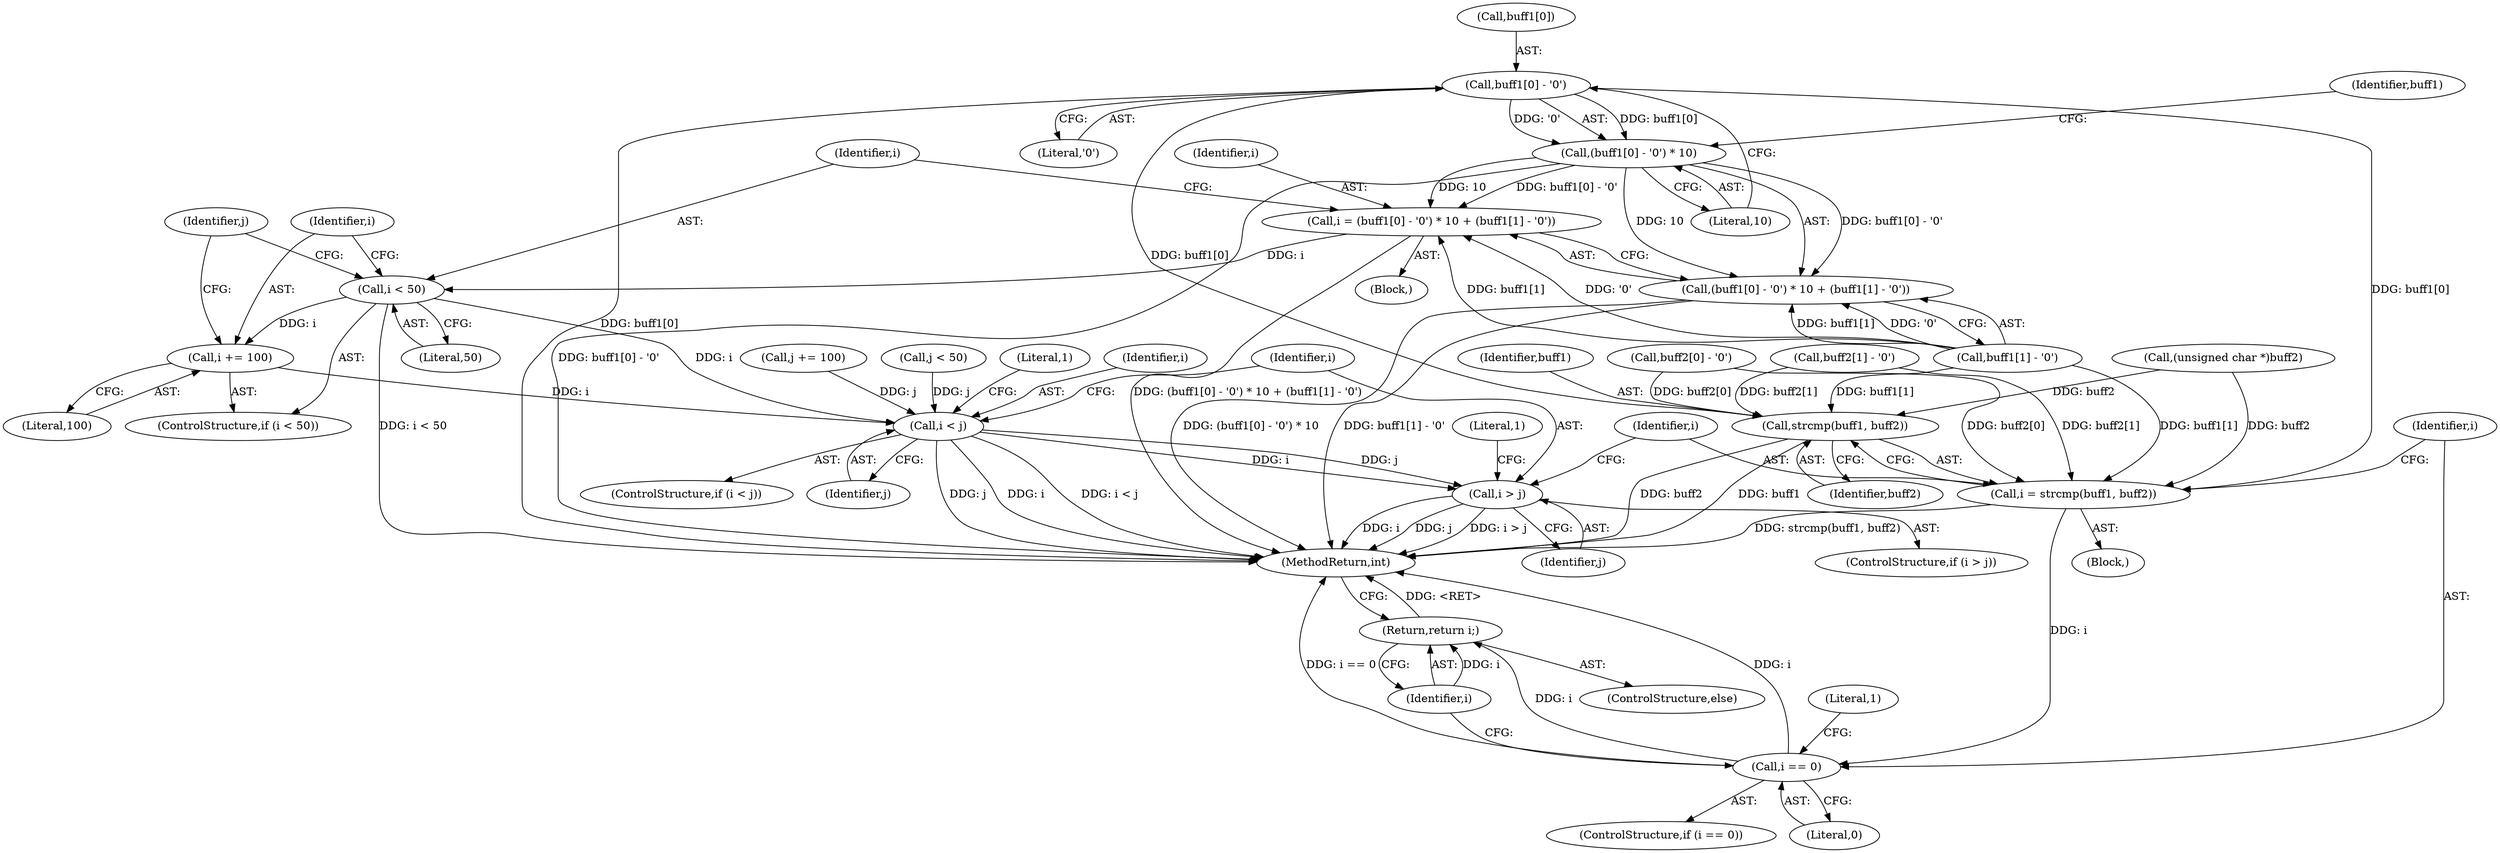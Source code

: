 digraph "0_openssl_f48b83b4fb7d6689584cf25f61ca63a4891f5b11@array" {
"1000502" [label="(Call,buff1[0] - '0')"];
"1000501" [label="(Call,(buff1[0] - '0') * 10)"];
"1000498" [label="(Call,i = (buff1[0] - '0') * 10 + (buff1[1] - '0'))"];
"1000514" [label="(Call,i < 50)"];
"1000517" [label="(Call,i += 100)"];
"1000543" [label="(Call,i < j)"];
"1000550" [label="(Call,i > j)"];
"1000500" [label="(Call,(buff1[0] - '0') * 10 + (buff1[1] - '0'))"];
"1000555" [label="(Call,i = strcmp(buff1, buff2))"];
"1000561" [label="(Call,i == 0)"];
"1000568" [label="(Return,return i;)"];
"1000557" [label="(Call,strcmp(buff1, buff2))"];
"1000500" [label="(Call,(buff1[0] - '0') * 10 + (buff1[1] - '0'))"];
"1000551" [label="(Identifier,i)"];
"1000542" [label="(ControlStructure,if (i < j))"];
"1000554" [label="(Literal,1)"];
"1000569" [label="(Identifier,i)"];
"1000521" [label="(Identifier,j)"];
"1000501" [label="(Call,(buff1[0] - '0') * 10)"];
"1000503" [label="(Call,buff1[0])"];
"1000508" [label="(Call,buff1[1] - '0')"];
"1000517" [label="(Call,i += 100)"];
"1000543" [label="(Call,i < j)"];
"1000536" [label="(Call,j < 50)"];
"1000518" [label="(Identifier,i)"];
"1000530" [label="(Call,buff2[1] - '0')"];
"1000561" [label="(Call,i == 0)"];
"1000515" [label="(Identifier,i)"];
"1000548" [label="(Literal,1)"];
"1000113" [label="(Block,)"];
"1000545" [label="(Identifier,j)"];
"1000559" [label="(Identifier,buff2)"];
"1000513" [label="(ControlStructure,if (i < 50))"];
"1000507" [label="(Literal,10)"];
"1000499" [label="(Identifier,i)"];
"1000555" [label="(Call,i = strcmp(buff1, buff2))"];
"1000498" [label="(Call,i = (buff1[0] - '0') * 10 + (buff1[1] - '0'))"];
"1000552" [label="(Identifier,j)"];
"1000510" [label="(Identifier,buff1)"];
"1000524" [label="(Call,buff2[0] - '0')"];
"1000566" [label="(Literal,1)"];
"1000519" [label="(Literal,100)"];
"1000568" [label="(Return,return i;)"];
"1000567" [label="(ControlStructure,else)"];
"1000497" [label="(Block,)"];
"1000506" [label="(Literal,'0')"];
"1000476" [label="(Call,(unsigned char *)buff2)"];
"1000544" [label="(Identifier,i)"];
"1000550" [label="(Call,i > j)"];
"1000539" [label="(Call,j += 100)"];
"1000560" [label="(ControlStructure,if (i == 0))"];
"1000556" [label="(Identifier,i)"];
"1000514" [label="(Call,i < 50)"];
"1000516" [label="(Literal,50)"];
"1000557" [label="(Call,strcmp(buff1, buff2))"];
"1000563" [label="(Literal,0)"];
"1000549" [label="(ControlStructure,if (i > j))"];
"1000558" [label="(Identifier,buff1)"];
"1000502" [label="(Call,buff1[0] - '0')"];
"1000570" [label="(MethodReturn,int)"];
"1000562" [label="(Identifier,i)"];
"1000502" -> "1000501"  [label="AST: "];
"1000502" -> "1000506"  [label="CFG: "];
"1000503" -> "1000502"  [label="AST: "];
"1000506" -> "1000502"  [label="AST: "];
"1000507" -> "1000502"  [label="CFG: "];
"1000502" -> "1000570"  [label="DDG: buff1[0]"];
"1000502" -> "1000501"  [label="DDG: buff1[0]"];
"1000502" -> "1000501"  [label="DDG: '0'"];
"1000502" -> "1000555"  [label="DDG: buff1[0]"];
"1000502" -> "1000557"  [label="DDG: buff1[0]"];
"1000501" -> "1000500"  [label="AST: "];
"1000501" -> "1000507"  [label="CFG: "];
"1000507" -> "1000501"  [label="AST: "];
"1000510" -> "1000501"  [label="CFG: "];
"1000501" -> "1000570"  [label="DDG: buff1[0] - '0'"];
"1000501" -> "1000498"  [label="DDG: buff1[0] - '0'"];
"1000501" -> "1000498"  [label="DDG: 10"];
"1000501" -> "1000500"  [label="DDG: buff1[0] - '0'"];
"1000501" -> "1000500"  [label="DDG: 10"];
"1000498" -> "1000497"  [label="AST: "];
"1000498" -> "1000500"  [label="CFG: "];
"1000499" -> "1000498"  [label="AST: "];
"1000500" -> "1000498"  [label="AST: "];
"1000515" -> "1000498"  [label="CFG: "];
"1000498" -> "1000570"  [label="DDG: (buff1[0] - '0') * 10 + (buff1[1] - '0')"];
"1000508" -> "1000498"  [label="DDG: buff1[1]"];
"1000508" -> "1000498"  [label="DDG: '0'"];
"1000498" -> "1000514"  [label="DDG: i"];
"1000514" -> "1000513"  [label="AST: "];
"1000514" -> "1000516"  [label="CFG: "];
"1000515" -> "1000514"  [label="AST: "];
"1000516" -> "1000514"  [label="AST: "];
"1000518" -> "1000514"  [label="CFG: "];
"1000521" -> "1000514"  [label="CFG: "];
"1000514" -> "1000570"  [label="DDG: i < 50"];
"1000514" -> "1000517"  [label="DDG: i"];
"1000514" -> "1000543"  [label="DDG: i"];
"1000517" -> "1000513"  [label="AST: "];
"1000517" -> "1000519"  [label="CFG: "];
"1000518" -> "1000517"  [label="AST: "];
"1000519" -> "1000517"  [label="AST: "];
"1000521" -> "1000517"  [label="CFG: "];
"1000517" -> "1000543"  [label="DDG: i"];
"1000543" -> "1000542"  [label="AST: "];
"1000543" -> "1000545"  [label="CFG: "];
"1000544" -> "1000543"  [label="AST: "];
"1000545" -> "1000543"  [label="AST: "];
"1000548" -> "1000543"  [label="CFG: "];
"1000551" -> "1000543"  [label="CFG: "];
"1000543" -> "1000570"  [label="DDG: i < j"];
"1000543" -> "1000570"  [label="DDG: j"];
"1000543" -> "1000570"  [label="DDG: i"];
"1000539" -> "1000543"  [label="DDG: j"];
"1000536" -> "1000543"  [label="DDG: j"];
"1000543" -> "1000550"  [label="DDG: i"];
"1000543" -> "1000550"  [label="DDG: j"];
"1000550" -> "1000549"  [label="AST: "];
"1000550" -> "1000552"  [label="CFG: "];
"1000551" -> "1000550"  [label="AST: "];
"1000552" -> "1000550"  [label="AST: "];
"1000554" -> "1000550"  [label="CFG: "];
"1000556" -> "1000550"  [label="CFG: "];
"1000550" -> "1000570"  [label="DDG: i > j"];
"1000550" -> "1000570"  [label="DDG: i"];
"1000550" -> "1000570"  [label="DDG: j"];
"1000500" -> "1000508"  [label="CFG: "];
"1000508" -> "1000500"  [label="AST: "];
"1000500" -> "1000570"  [label="DDG: (buff1[0] - '0') * 10"];
"1000500" -> "1000570"  [label="DDG: buff1[1] - '0'"];
"1000508" -> "1000500"  [label="DDG: buff1[1]"];
"1000508" -> "1000500"  [label="DDG: '0'"];
"1000555" -> "1000113"  [label="AST: "];
"1000555" -> "1000557"  [label="CFG: "];
"1000556" -> "1000555"  [label="AST: "];
"1000557" -> "1000555"  [label="AST: "];
"1000562" -> "1000555"  [label="CFG: "];
"1000555" -> "1000570"  [label="DDG: strcmp(buff1, buff2)"];
"1000508" -> "1000555"  [label="DDG: buff1[1]"];
"1000524" -> "1000555"  [label="DDG: buff2[0]"];
"1000530" -> "1000555"  [label="DDG: buff2[1]"];
"1000476" -> "1000555"  [label="DDG: buff2"];
"1000555" -> "1000561"  [label="DDG: i"];
"1000561" -> "1000560"  [label="AST: "];
"1000561" -> "1000563"  [label="CFG: "];
"1000562" -> "1000561"  [label="AST: "];
"1000563" -> "1000561"  [label="AST: "];
"1000566" -> "1000561"  [label="CFG: "];
"1000569" -> "1000561"  [label="CFG: "];
"1000561" -> "1000570"  [label="DDG: i"];
"1000561" -> "1000570"  [label="DDG: i == 0"];
"1000561" -> "1000568"  [label="DDG: i"];
"1000568" -> "1000567"  [label="AST: "];
"1000568" -> "1000569"  [label="CFG: "];
"1000569" -> "1000568"  [label="AST: "];
"1000570" -> "1000568"  [label="CFG: "];
"1000568" -> "1000570"  [label="DDG: <RET>"];
"1000569" -> "1000568"  [label="DDG: i"];
"1000557" -> "1000559"  [label="CFG: "];
"1000558" -> "1000557"  [label="AST: "];
"1000559" -> "1000557"  [label="AST: "];
"1000557" -> "1000570"  [label="DDG: buff1"];
"1000557" -> "1000570"  [label="DDG: buff2"];
"1000508" -> "1000557"  [label="DDG: buff1[1]"];
"1000524" -> "1000557"  [label="DDG: buff2[0]"];
"1000530" -> "1000557"  [label="DDG: buff2[1]"];
"1000476" -> "1000557"  [label="DDG: buff2"];
}
